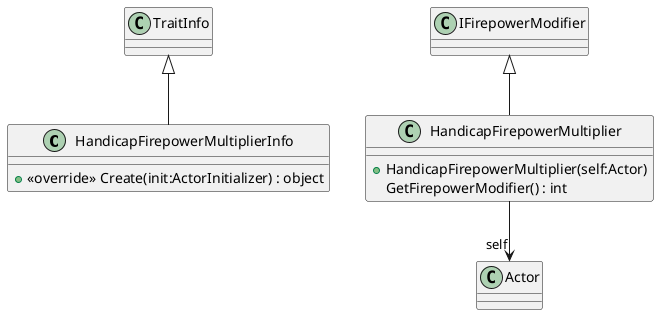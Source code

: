 @startuml
class HandicapFirepowerMultiplierInfo {
    + <<override>> Create(init:ActorInitializer) : object
}
class HandicapFirepowerMultiplier {
    + HandicapFirepowerMultiplier(self:Actor)
    GetFirepowerModifier() : int
}
TraitInfo <|-- HandicapFirepowerMultiplierInfo
IFirepowerModifier <|-- HandicapFirepowerMultiplier
HandicapFirepowerMultiplier --> "self" Actor
@enduml
